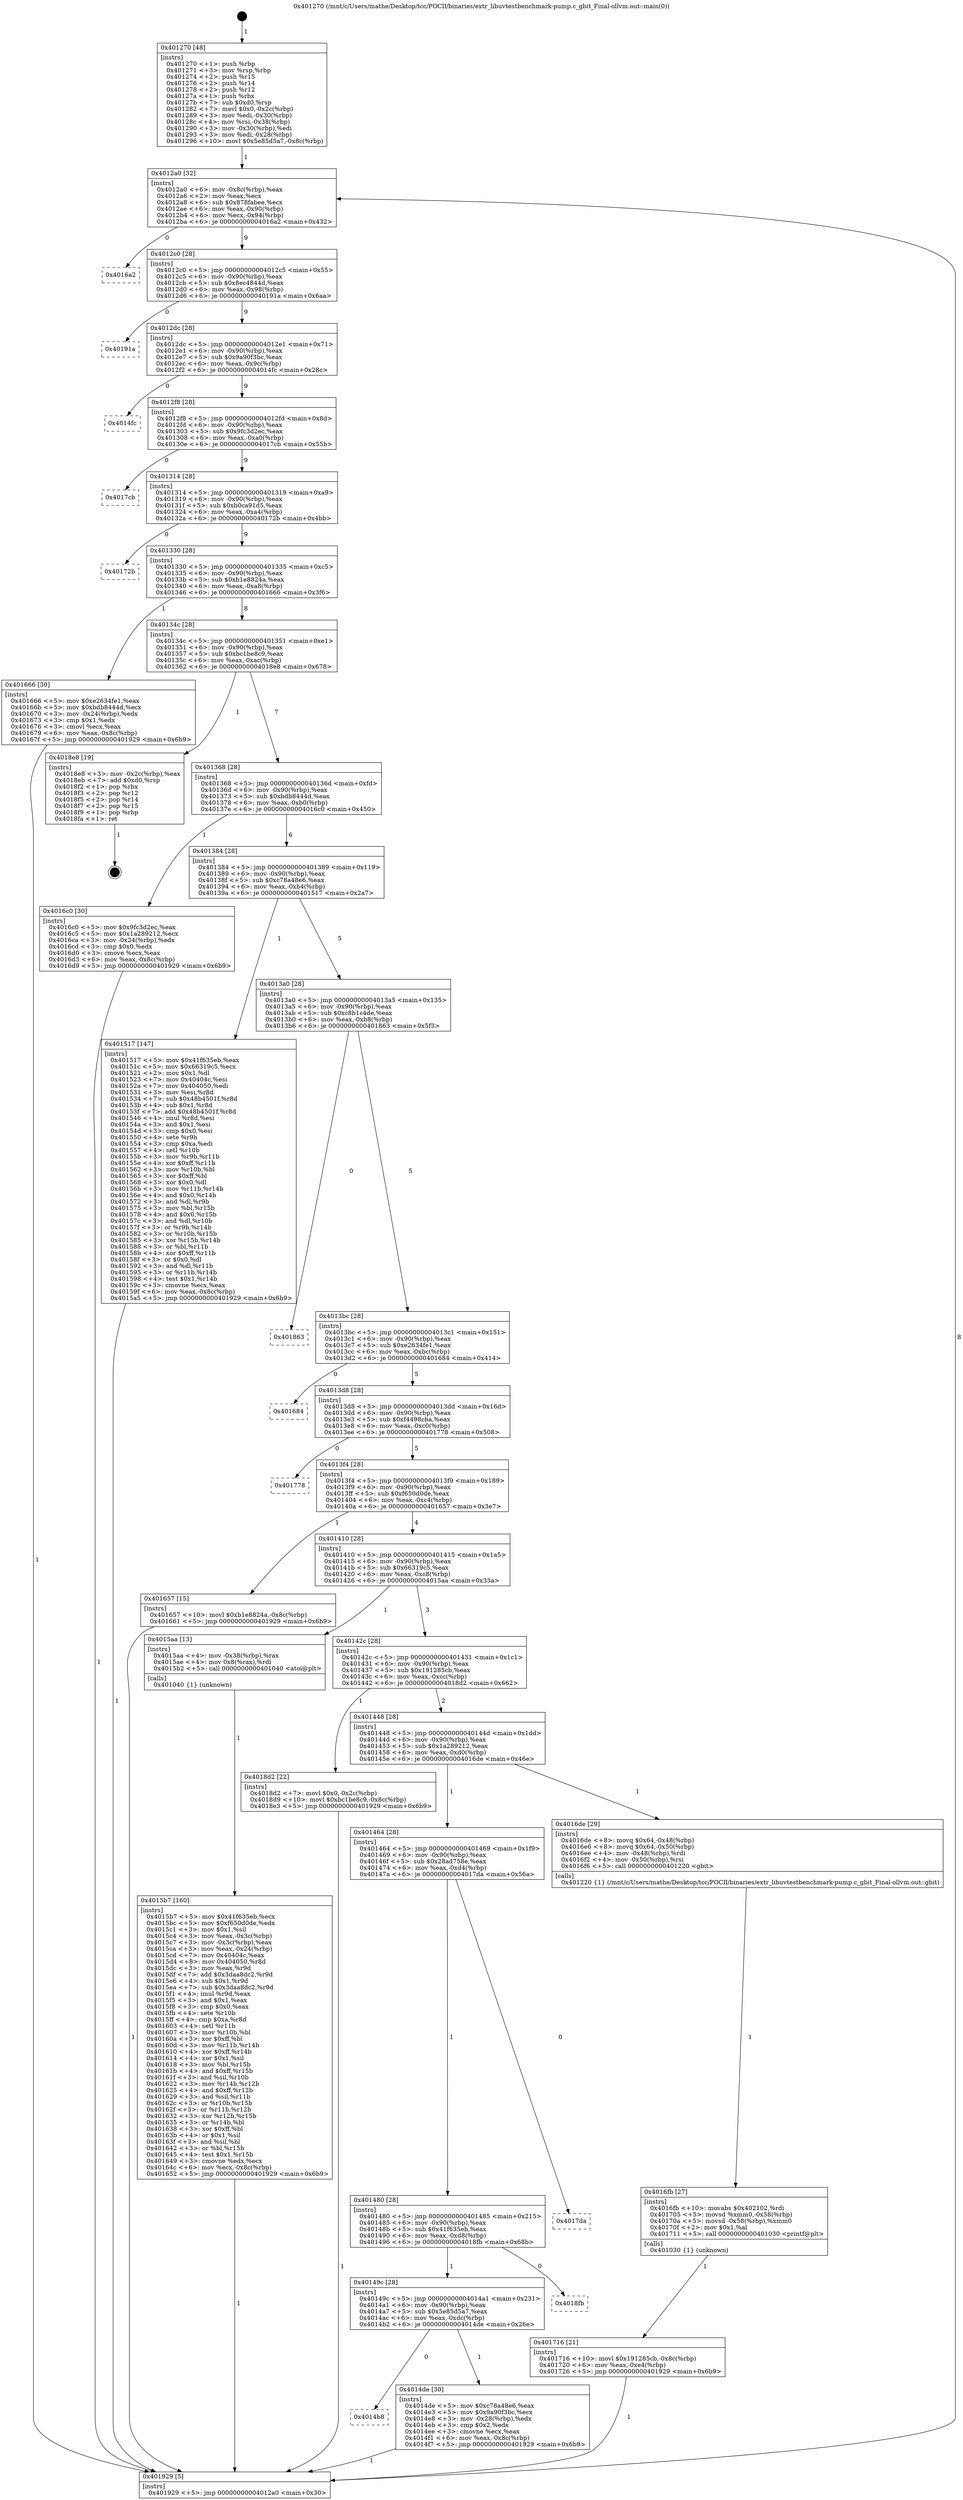 digraph "0x401270" {
  label = "0x401270 (/mnt/c/Users/mathe/Desktop/tcc/POCII/binaries/extr_libuvtestbenchmark-pump.c_gbit_Final-ollvm.out::main(0))"
  labelloc = "t"
  node[shape=record]

  Entry [label="",width=0.3,height=0.3,shape=circle,fillcolor=black,style=filled]
  "0x4012a0" [label="{
     0x4012a0 [32]\l
     | [instrs]\l
     &nbsp;&nbsp;0x4012a0 \<+6\>: mov -0x8c(%rbp),%eax\l
     &nbsp;&nbsp;0x4012a6 \<+2\>: mov %eax,%ecx\l
     &nbsp;&nbsp;0x4012a8 \<+6\>: sub $0x878fabee,%ecx\l
     &nbsp;&nbsp;0x4012ae \<+6\>: mov %eax,-0x90(%rbp)\l
     &nbsp;&nbsp;0x4012b4 \<+6\>: mov %ecx,-0x94(%rbp)\l
     &nbsp;&nbsp;0x4012ba \<+6\>: je 00000000004016a2 \<main+0x432\>\l
  }"]
  "0x4016a2" [label="{
     0x4016a2\l
  }", style=dashed]
  "0x4012c0" [label="{
     0x4012c0 [28]\l
     | [instrs]\l
     &nbsp;&nbsp;0x4012c0 \<+5\>: jmp 00000000004012c5 \<main+0x55\>\l
     &nbsp;&nbsp;0x4012c5 \<+6\>: mov -0x90(%rbp),%eax\l
     &nbsp;&nbsp;0x4012cb \<+5\>: sub $0x8ec4844d,%eax\l
     &nbsp;&nbsp;0x4012d0 \<+6\>: mov %eax,-0x98(%rbp)\l
     &nbsp;&nbsp;0x4012d6 \<+6\>: je 000000000040191a \<main+0x6aa\>\l
  }"]
  Exit [label="",width=0.3,height=0.3,shape=circle,fillcolor=black,style=filled,peripheries=2]
  "0x40191a" [label="{
     0x40191a\l
  }", style=dashed]
  "0x4012dc" [label="{
     0x4012dc [28]\l
     | [instrs]\l
     &nbsp;&nbsp;0x4012dc \<+5\>: jmp 00000000004012e1 \<main+0x71\>\l
     &nbsp;&nbsp;0x4012e1 \<+6\>: mov -0x90(%rbp),%eax\l
     &nbsp;&nbsp;0x4012e7 \<+5\>: sub $0x9a90f3bc,%eax\l
     &nbsp;&nbsp;0x4012ec \<+6\>: mov %eax,-0x9c(%rbp)\l
     &nbsp;&nbsp;0x4012f2 \<+6\>: je 00000000004014fc \<main+0x28c\>\l
  }"]
  "0x401716" [label="{
     0x401716 [21]\l
     | [instrs]\l
     &nbsp;&nbsp;0x401716 \<+10\>: movl $0x191285cb,-0x8c(%rbp)\l
     &nbsp;&nbsp;0x401720 \<+6\>: mov %eax,-0xe4(%rbp)\l
     &nbsp;&nbsp;0x401726 \<+5\>: jmp 0000000000401929 \<main+0x6b9\>\l
  }"]
  "0x4014fc" [label="{
     0x4014fc\l
  }", style=dashed]
  "0x4012f8" [label="{
     0x4012f8 [28]\l
     | [instrs]\l
     &nbsp;&nbsp;0x4012f8 \<+5\>: jmp 00000000004012fd \<main+0x8d\>\l
     &nbsp;&nbsp;0x4012fd \<+6\>: mov -0x90(%rbp),%eax\l
     &nbsp;&nbsp;0x401303 \<+5\>: sub $0x9fc3d2ec,%eax\l
     &nbsp;&nbsp;0x401308 \<+6\>: mov %eax,-0xa0(%rbp)\l
     &nbsp;&nbsp;0x40130e \<+6\>: je 00000000004017cb \<main+0x55b\>\l
  }"]
  "0x4016fb" [label="{
     0x4016fb [27]\l
     | [instrs]\l
     &nbsp;&nbsp;0x4016fb \<+10\>: movabs $0x402102,%rdi\l
     &nbsp;&nbsp;0x401705 \<+5\>: movsd %xmm0,-0x58(%rbp)\l
     &nbsp;&nbsp;0x40170a \<+5\>: movsd -0x58(%rbp),%xmm0\l
     &nbsp;&nbsp;0x40170f \<+2\>: mov $0x1,%al\l
     &nbsp;&nbsp;0x401711 \<+5\>: call 0000000000401030 \<printf@plt\>\l
     | [calls]\l
     &nbsp;&nbsp;0x401030 \{1\} (unknown)\l
  }"]
  "0x4017cb" [label="{
     0x4017cb\l
  }", style=dashed]
  "0x401314" [label="{
     0x401314 [28]\l
     | [instrs]\l
     &nbsp;&nbsp;0x401314 \<+5\>: jmp 0000000000401319 \<main+0xa9\>\l
     &nbsp;&nbsp;0x401319 \<+6\>: mov -0x90(%rbp),%eax\l
     &nbsp;&nbsp;0x40131f \<+5\>: sub $0xb0ca91d5,%eax\l
     &nbsp;&nbsp;0x401324 \<+6\>: mov %eax,-0xa4(%rbp)\l
     &nbsp;&nbsp;0x40132a \<+6\>: je 000000000040172b \<main+0x4bb\>\l
  }"]
  "0x4015b7" [label="{
     0x4015b7 [160]\l
     | [instrs]\l
     &nbsp;&nbsp;0x4015b7 \<+5\>: mov $0x41f635eb,%ecx\l
     &nbsp;&nbsp;0x4015bc \<+5\>: mov $0xf650d0de,%edx\l
     &nbsp;&nbsp;0x4015c1 \<+3\>: mov $0x1,%sil\l
     &nbsp;&nbsp;0x4015c4 \<+3\>: mov %eax,-0x3c(%rbp)\l
     &nbsp;&nbsp;0x4015c7 \<+3\>: mov -0x3c(%rbp),%eax\l
     &nbsp;&nbsp;0x4015ca \<+3\>: mov %eax,-0x24(%rbp)\l
     &nbsp;&nbsp;0x4015cd \<+7\>: mov 0x40404c,%eax\l
     &nbsp;&nbsp;0x4015d4 \<+8\>: mov 0x404050,%r8d\l
     &nbsp;&nbsp;0x4015dc \<+3\>: mov %eax,%r9d\l
     &nbsp;&nbsp;0x4015df \<+7\>: add $0x3daa8dc2,%r9d\l
     &nbsp;&nbsp;0x4015e6 \<+4\>: sub $0x1,%r9d\l
     &nbsp;&nbsp;0x4015ea \<+7\>: sub $0x3daa8dc2,%r9d\l
     &nbsp;&nbsp;0x4015f1 \<+4\>: imul %r9d,%eax\l
     &nbsp;&nbsp;0x4015f5 \<+3\>: and $0x1,%eax\l
     &nbsp;&nbsp;0x4015f8 \<+3\>: cmp $0x0,%eax\l
     &nbsp;&nbsp;0x4015fb \<+4\>: sete %r10b\l
     &nbsp;&nbsp;0x4015ff \<+4\>: cmp $0xa,%r8d\l
     &nbsp;&nbsp;0x401603 \<+4\>: setl %r11b\l
     &nbsp;&nbsp;0x401607 \<+3\>: mov %r10b,%bl\l
     &nbsp;&nbsp;0x40160a \<+3\>: xor $0xff,%bl\l
     &nbsp;&nbsp;0x40160d \<+3\>: mov %r11b,%r14b\l
     &nbsp;&nbsp;0x401610 \<+4\>: xor $0xff,%r14b\l
     &nbsp;&nbsp;0x401614 \<+4\>: xor $0x1,%sil\l
     &nbsp;&nbsp;0x401618 \<+3\>: mov %bl,%r15b\l
     &nbsp;&nbsp;0x40161b \<+4\>: and $0xff,%r15b\l
     &nbsp;&nbsp;0x40161f \<+3\>: and %sil,%r10b\l
     &nbsp;&nbsp;0x401622 \<+3\>: mov %r14b,%r12b\l
     &nbsp;&nbsp;0x401625 \<+4\>: and $0xff,%r12b\l
     &nbsp;&nbsp;0x401629 \<+3\>: and %sil,%r11b\l
     &nbsp;&nbsp;0x40162c \<+3\>: or %r10b,%r15b\l
     &nbsp;&nbsp;0x40162f \<+3\>: or %r11b,%r12b\l
     &nbsp;&nbsp;0x401632 \<+3\>: xor %r12b,%r15b\l
     &nbsp;&nbsp;0x401635 \<+3\>: or %r14b,%bl\l
     &nbsp;&nbsp;0x401638 \<+3\>: xor $0xff,%bl\l
     &nbsp;&nbsp;0x40163b \<+4\>: or $0x1,%sil\l
     &nbsp;&nbsp;0x40163f \<+3\>: and %sil,%bl\l
     &nbsp;&nbsp;0x401642 \<+3\>: or %bl,%r15b\l
     &nbsp;&nbsp;0x401645 \<+4\>: test $0x1,%r15b\l
     &nbsp;&nbsp;0x401649 \<+3\>: cmovne %edx,%ecx\l
     &nbsp;&nbsp;0x40164c \<+6\>: mov %ecx,-0x8c(%rbp)\l
     &nbsp;&nbsp;0x401652 \<+5\>: jmp 0000000000401929 \<main+0x6b9\>\l
  }"]
  "0x40172b" [label="{
     0x40172b\l
  }", style=dashed]
  "0x401330" [label="{
     0x401330 [28]\l
     | [instrs]\l
     &nbsp;&nbsp;0x401330 \<+5\>: jmp 0000000000401335 \<main+0xc5\>\l
     &nbsp;&nbsp;0x401335 \<+6\>: mov -0x90(%rbp),%eax\l
     &nbsp;&nbsp;0x40133b \<+5\>: sub $0xb1e8824a,%eax\l
     &nbsp;&nbsp;0x401340 \<+6\>: mov %eax,-0xa8(%rbp)\l
     &nbsp;&nbsp;0x401346 \<+6\>: je 0000000000401666 \<main+0x3f6\>\l
  }"]
  "0x401270" [label="{
     0x401270 [48]\l
     | [instrs]\l
     &nbsp;&nbsp;0x401270 \<+1\>: push %rbp\l
     &nbsp;&nbsp;0x401271 \<+3\>: mov %rsp,%rbp\l
     &nbsp;&nbsp;0x401274 \<+2\>: push %r15\l
     &nbsp;&nbsp;0x401276 \<+2\>: push %r14\l
     &nbsp;&nbsp;0x401278 \<+2\>: push %r12\l
     &nbsp;&nbsp;0x40127a \<+1\>: push %rbx\l
     &nbsp;&nbsp;0x40127b \<+7\>: sub $0xd0,%rsp\l
     &nbsp;&nbsp;0x401282 \<+7\>: movl $0x0,-0x2c(%rbp)\l
     &nbsp;&nbsp;0x401289 \<+3\>: mov %edi,-0x30(%rbp)\l
     &nbsp;&nbsp;0x40128c \<+4\>: mov %rsi,-0x38(%rbp)\l
     &nbsp;&nbsp;0x401290 \<+3\>: mov -0x30(%rbp),%edi\l
     &nbsp;&nbsp;0x401293 \<+3\>: mov %edi,-0x28(%rbp)\l
     &nbsp;&nbsp;0x401296 \<+10\>: movl $0x5e85d5a7,-0x8c(%rbp)\l
  }"]
  "0x401666" [label="{
     0x401666 [30]\l
     | [instrs]\l
     &nbsp;&nbsp;0x401666 \<+5\>: mov $0xe2634fe1,%eax\l
     &nbsp;&nbsp;0x40166b \<+5\>: mov $0xbdb8444d,%ecx\l
     &nbsp;&nbsp;0x401670 \<+3\>: mov -0x24(%rbp),%edx\l
     &nbsp;&nbsp;0x401673 \<+3\>: cmp $0x1,%edx\l
     &nbsp;&nbsp;0x401676 \<+3\>: cmovl %ecx,%eax\l
     &nbsp;&nbsp;0x401679 \<+6\>: mov %eax,-0x8c(%rbp)\l
     &nbsp;&nbsp;0x40167f \<+5\>: jmp 0000000000401929 \<main+0x6b9\>\l
  }"]
  "0x40134c" [label="{
     0x40134c [28]\l
     | [instrs]\l
     &nbsp;&nbsp;0x40134c \<+5\>: jmp 0000000000401351 \<main+0xe1\>\l
     &nbsp;&nbsp;0x401351 \<+6\>: mov -0x90(%rbp),%eax\l
     &nbsp;&nbsp;0x401357 \<+5\>: sub $0xbc1be8c9,%eax\l
     &nbsp;&nbsp;0x40135c \<+6\>: mov %eax,-0xac(%rbp)\l
     &nbsp;&nbsp;0x401362 \<+6\>: je 00000000004018e8 \<main+0x678\>\l
  }"]
  "0x401929" [label="{
     0x401929 [5]\l
     | [instrs]\l
     &nbsp;&nbsp;0x401929 \<+5\>: jmp 00000000004012a0 \<main+0x30\>\l
  }"]
  "0x4018e8" [label="{
     0x4018e8 [19]\l
     | [instrs]\l
     &nbsp;&nbsp;0x4018e8 \<+3\>: mov -0x2c(%rbp),%eax\l
     &nbsp;&nbsp;0x4018eb \<+7\>: add $0xd0,%rsp\l
     &nbsp;&nbsp;0x4018f2 \<+1\>: pop %rbx\l
     &nbsp;&nbsp;0x4018f3 \<+2\>: pop %r12\l
     &nbsp;&nbsp;0x4018f5 \<+2\>: pop %r14\l
     &nbsp;&nbsp;0x4018f7 \<+2\>: pop %r15\l
     &nbsp;&nbsp;0x4018f9 \<+1\>: pop %rbp\l
     &nbsp;&nbsp;0x4018fa \<+1\>: ret\l
  }"]
  "0x401368" [label="{
     0x401368 [28]\l
     | [instrs]\l
     &nbsp;&nbsp;0x401368 \<+5\>: jmp 000000000040136d \<main+0xfd\>\l
     &nbsp;&nbsp;0x40136d \<+6\>: mov -0x90(%rbp),%eax\l
     &nbsp;&nbsp;0x401373 \<+5\>: sub $0xbdb8444d,%eax\l
     &nbsp;&nbsp;0x401378 \<+6\>: mov %eax,-0xb0(%rbp)\l
     &nbsp;&nbsp;0x40137e \<+6\>: je 00000000004016c0 \<main+0x450\>\l
  }"]
  "0x4014b8" [label="{
     0x4014b8\l
  }", style=dashed]
  "0x4016c0" [label="{
     0x4016c0 [30]\l
     | [instrs]\l
     &nbsp;&nbsp;0x4016c0 \<+5\>: mov $0x9fc3d2ec,%eax\l
     &nbsp;&nbsp;0x4016c5 \<+5\>: mov $0x1a289212,%ecx\l
     &nbsp;&nbsp;0x4016ca \<+3\>: mov -0x24(%rbp),%edx\l
     &nbsp;&nbsp;0x4016cd \<+3\>: cmp $0x0,%edx\l
     &nbsp;&nbsp;0x4016d0 \<+3\>: cmove %ecx,%eax\l
     &nbsp;&nbsp;0x4016d3 \<+6\>: mov %eax,-0x8c(%rbp)\l
     &nbsp;&nbsp;0x4016d9 \<+5\>: jmp 0000000000401929 \<main+0x6b9\>\l
  }"]
  "0x401384" [label="{
     0x401384 [28]\l
     | [instrs]\l
     &nbsp;&nbsp;0x401384 \<+5\>: jmp 0000000000401389 \<main+0x119\>\l
     &nbsp;&nbsp;0x401389 \<+6\>: mov -0x90(%rbp),%eax\l
     &nbsp;&nbsp;0x40138f \<+5\>: sub $0xc78a48e6,%eax\l
     &nbsp;&nbsp;0x401394 \<+6\>: mov %eax,-0xb4(%rbp)\l
     &nbsp;&nbsp;0x40139a \<+6\>: je 0000000000401517 \<main+0x2a7\>\l
  }"]
  "0x4014de" [label="{
     0x4014de [30]\l
     | [instrs]\l
     &nbsp;&nbsp;0x4014de \<+5\>: mov $0xc78a48e6,%eax\l
     &nbsp;&nbsp;0x4014e3 \<+5\>: mov $0x9a90f3bc,%ecx\l
     &nbsp;&nbsp;0x4014e8 \<+3\>: mov -0x28(%rbp),%edx\l
     &nbsp;&nbsp;0x4014eb \<+3\>: cmp $0x2,%edx\l
     &nbsp;&nbsp;0x4014ee \<+3\>: cmovne %ecx,%eax\l
     &nbsp;&nbsp;0x4014f1 \<+6\>: mov %eax,-0x8c(%rbp)\l
     &nbsp;&nbsp;0x4014f7 \<+5\>: jmp 0000000000401929 \<main+0x6b9\>\l
  }"]
  "0x401517" [label="{
     0x401517 [147]\l
     | [instrs]\l
     &nbsp;&nbsp;0x401517 \<+5\>: mov $0x41f635eb,%eax\l
     &nbsp;&nbsp;0x40151c \<+5\>: mov $0x66319c5,%ecx\l
     &nbsp;&nbsp;0x401521 \<+2\>: mov $0x1,%dl\l
     &nbsp;&nbsp;0x401523 \<+7\>: mov 0x40404c,%esi\l
     &nbsp;&nbsp;0x40152a \<+7\>: mov 0x404050,%edi\l
     &nbsp;&nbsp;0x401531 \<+3\>: mov %esi,%r8d\l
     &nbsp;&nbsp;0x401534 \<+7\>: sub $0x48b4501f,%r8d\l
     &nbsp;&nbsp;0x40153b \<+4\>: sub $0x1,%r8d\l
     &nbsp;&nbsp;0x40153f \<+7\>: add $0x48b4501f,%r8d\l
     &nbsp;&nbsp;0x401546 \<+4\>: imul %r8d,%esi\l
     &nbsp;&nbsp;0x40154a \<+3\>: and $0x1,%esi\l
     &nbsp;&nbsp;0x40154d \<+3\>: cmp $0x0,%esi\l
     &nbsp;&nbsp;0x401550 \<+4\>: sete %r9b\l
     &nbsp;&nbsp;0x401554 \<+3\>: cmp $0xa,%edi\l
     &nbsp;&nbsp;0x401557 \<+4\>: setl %r10b\l
     &nbsp;&nbsp;0x40155b \<+3\>: mov %r9b,%r11b\l
     &nbsp;&nbsp;0x40155e \<+4\>: xor $0xff,%r11b\l
     &nbsp;&nbsp;0x401562 \<+3\>: mov %r10b,%bl\l
     &nbsp;&nbsp;0x401565 \<+3\>: xor $0xff,%bl\l
     &nbsp;&nbsp;0x401568 \<+3\>: xor $0x0,%dl\l
     &nbsp;&nbsp;0x40156b \<+3\>: mov %r11b,%r14b\l
     &nbsp;&nbsp;0x40156e \<+4\>: and $0x0,%r14b\l
     &nbsp;&nbsp;0x401572 \<+3\>: and %dl,%r9b\l
     &nbsp;&nbsp;0x401575 \<+3\>: mov %bl,%r15b\l
     &nbsp;&nbsp;0x401578 \<+4\>: and $0x0,%r15b\l
     &nbsp;&nbsp;0x40157c \<+3\>: and %dl,%r10b\l
     &nbsp;&nbsp;0x40157f \<+3\>: or %r9b,%r14b\l
     &nbsp;&nbsp;0x401582 \<+3\>: or %r10b,%r15b\l
     &nbsp;&nbsp;0x401585 \<+3\>: xor %r15b,%r14b\l
     &nbsp;&nbsp;0x401588 \<+3\>: or %bl,%r11b\l
     &nbsp;&nbsp;0x40158b \<+4\>: xor $0xff,%r11b\l
     &nbsp;&nbsp;0x40158f \<+3\>: or $0x0,%dl\l
     &nbsp;&nbsp;0x401592 \<+3\>: and %dl,%r11b\l
     &nbsp;&nbsp;0x401595 \<+3\>: or %r11b,%r14b\l
     &nbsp;&nbsp;0x401598 \<+4\>: test $0x1,%r14b\l
     &nbsp;&nbsp;0x40159c \<+3\>: cmovne %ecx,%eax\l
     &nbsp;&nbsp;0x40159f \<+6\>: mov %eax,-0x8c(%rbp)\l
     &nbsp;&nbsp;0x4015a5 \<+5\>: jmp 0000000000401929 \<main+0x6b9\>\l
  }"]
  "0x4013a0" [label="{
     0x4013a0 [28]\l
     | [instrs]\l
     &nbsp;&nbsp;0x4013a0 \<+5\>: jmp 00000000004013a5 \<main+0x135\>\l
     &nbsp;&nbsp;0x4013a5 \<+6\>: mov -0x90(%rbp),%eax\l
     &nbsp;&nbsp;0x4013ab \<+5\>: sub $0xc8b1c4de,%eax\l
     &nbsp;&nbsp;0x4013b0 \<+6\>: mov %eax,-0xb8(%rbp)\l
     &nbsp;&nbsp;0x4013b6 \<+6\>: je 0000000000401863 \<main+0x5f3\>\l
  }"]
  "0x40149c" [label="{
     0x40149c [28]\l
     | [instrs]\l
     &nbsp;&nbsp;0x40149c \<+5\>: jmp 00000000004014a1 \<main+0x231\>\l
     &nbsp;&nbsp;0x4014a1 \<+6\>: mov -0x90(%rbp),%eax\l
     &nbsp;&nbsp;0x4014a7 \<+5\>: sub $0x5e85d5a7,%eax\l
     &nbsp;&nbsp;0x4014ac \<+6\>: mov %eax,-0xdc(%rbp)\l
     &nbsp;&nbsp;0x4014b2 \<+6\>: je 00000000004014de \<main+0x26e\>\l
  }"]
  "0x401863" [label="{
     0x401863\l
  }", style=dashed]
  "0x4013bc" [label="{
     0x4013bc [28]\l
     | [instrs]\l
     &nbsp;&nbsp;0x4013bc \<+5\>: jmp 00000000004013c1 \<main+0x151\>\l
     &nbsp;&nbsp;0x4013c1 \<+6\>: mov -0x90(%rbp),%eax\l
     &nbsp;&nbsp;0x4013c7 \<+5\>: sub $0xe2634fe1,%eax\l
     &nbsp;&nbsp;0x4013cc \<+6\>: mov %eax,-0xbc(%rbp)\l
     &nbsp;&nbsp;0x4013d2 \<+6\>: je 0000000000401684 \<main+0x414\>\l
  }"]
  "0x4018fb" [label="{
     0x4018fb\l
  }", style=dashed]
  "0x401684" [label="{
     0x401684\l
  }", style=dashed]
  "0x4013d8" [label="{
     0x4013d8 [28]\l
     | [instrs]\l
     &nbsp;&nbsp;0x4013d8 \<+5\>: jmp 00000000004013dd \<main+0x16d\>\l
     &nbsp;&nbsp;0x4013dd \<+6\>: mov -0x90(%rbp),%eax\l
     &nbsp;&nbsp;0x4013e3 \<+5\>: sub $0xf4498cba,%eax\l
     &nbsp;&nbsp;0x4013e8 \<+6\>: mov %eax,-0xc0(%rbp)\l
     &nbsp;&nbsp;0x4013ee \<+6\>: je 0000000000401778 \<main+0x508\>\l
  }"]
  "0x401480" [label="{
     0x401480 [28]\l
     | [instrs]\l
     &nbsp;&nbsp;0x401480 \<+5\>: jmp 0000000000401485 \<main+0x215\>\l
     &nbsp;&nbsp;0x401485 \<+6\>: mov -0x90(%rbp),%eax\l
     &nbsp;&nbsp;0x40148b \<+5\>: sub $0x41f635eb,%eax\l
     &nbsp;&nbsp;0x401490 \<+6\>: mov %eax,-0xd8(%rbp)\l
     &nbsp;&nbsp;0x401496 \<+6\>: je 00000000004018fb \<main+0x68b\>\l
  }"]
  "0x401778" [label="{
     0x401778\l
  }", style=dashed]
  "0x4013f4" [label="{
     0x4013f4 [28]\l
     | [instrs]\l
     &nbsp;&nbsp;0x4013f4 \<+5\>: jmp 00000000004013f9 \<main+0x189\>\l
     &nbsp;&nbsp;0x4013f9 \<+6\>: mov -0x90(%rbp),%eax\l
     &nbsp;&nbsp;0x4013ff \<+5\>: sub $0xf650d0de,%eax\l
     &nbsp;&nbsp;0x401404 \<+6\>: mov %eax,-0xc4(%rbp)\l
     &nbsp;&nbsp;0x40140a \<+6\>: je 0000000000401657 \<main+0x3e7\>\l
  }"]
  "0x4017da" [label="{
     0x4017da\l
  }", style=dashed]
  "0x401657" [label="{
     0x401657 [15]\l
     | [instrs]\l
     &nbsp;&nbsp;0x401657 \<+10\>: movl $0xb1e8824a,-0x8c(%rbp)\l
     &nbsp;&nbsp;0x401661 \<+5\>: jmp 0000000000401929 \<main+0x6b9\>\l
  }"]
  "0x401410" [label="{
     0x401410 [28]\l
     | [instrs]\l
     &nbsp;&nbsp;0x401410 \<+5\>: jmp 0000000000401415 \<main+0x1a5\>\l
     &nbsp;&nbsp;0x401415 \<+6\>: mov -0x90(%rbp),%eax\l
     &nbsp;&nbsp;0x40141b \<+5\>: sub $0x66319c5,%eax\l
     &nbsp;&nbsp;0x401420 \<+6\>: mov %eax,-0xc8(%rbp)\l
     &nbsp;&nbsp;0x401426 \<+6\>: je 00000000004015aa \<main+0x33a\>\l
  }"]
  "0x401464" [label="{
     0x401464 [28]\l
     | [instrs]\l
     &nbsp;&nbsp;0x401464 \<+5\>: jmp 0000000000401469 \<main+0x1f9\>\l
     &nbsp;&nbsp;0x401469 \<+6\>: mov -0x90(%rbp),%eax\l
     &nbsp;&nbsp;0x40146f \<+5\>: sub $0x28ad758e,%eax\l
     &nbsp;&nbsp;0x401474 \<+6\>: mov %eax,-0xd4(%rbp)\l
     &nbsp;&nbsp;0x40147a \<+6\>: je 00000000004017da \<main+0x56a\>\l
  }"]
  "0x4015aa" [label="{
     0x4015aa [13]\l
     | [instrs]\l
     &nbsp;&nbsp;0x4015aa \<+4\>: mov -0x38(%rbp),%rax\l
     &nbsp;&nbsp;0x4015ae \<+4\>: mov 0x8(%rax),%rdi\l
     &nbsp;&nbsp;0x4015b2 \<+5\>: call 0000000000401040 \<atoi@plt\>\l
     | [calls]\l
     &nbsp;&nbsp;0x401040 \{1\} (unknown)\l
  }"]
  "0x40142c" [label="{
     0x40142c [28]\l
     | [instrs]\l
     &nbsp;&nbsp;0x40142c \<+5\>: jmp 0000000000401431 \<main+0x1c1\>\l
     &nbsp;&nbsp;0x401431 \<+6\>: mov -0x90(%rbp),%eax\l
     &nbsp;&nbsp;0x401437 \<+5\>: sub $0x191285cb,%eax\l
     &nbsp;&nbsp;0x40143c \<+6\>: mov %eax,-0xcc(%rbp)\l
     &nbsp;&nbsp;0x401442 \<+6\>: je 00000000004018d2 \<main+0x662\>\l
  }"]
  "0x4016de" [label="{
     0x4016de [29]\l
     | [instrs]\l
     &nbsp;&nbsp;0x4016de \<+8\>: movq $0x64,-0x48(%rbp)\l
     &nbsp;&nbsp;0x4016e6 \<+8\>: movq $0x64,-0x50(%rbp)\l
     &nbsp;&nbsp;0x4016ee \<+4\>: mov -0x48(%rbp),%rdi\l
     &nbsp;&nbsp;0x4016f2 \<+4\>: mov -0x50(%rbp),%rsi\l
     &nbsp;&nbsp;0x4016f6 \<+5\>: call 0000000000401220 \<gbit\>\l
     | [calls]\l
     &nbsp;&nbsp;0x401220 \{1\} (/mnt/c/Users/mathe/Desktop/tcc/POCII/binaries/extr_libuvtestbenchmark-pump.c_gbit_Final-ollvm.out::gbit)\l
  }"]
  "0x4018d2" [label="{
     0x4018d2 [22]\l
     | [instrs]\l
     &nbsp;&nbsp;0x4018d2 \<+7\>: movl $0x0,-0x2c(%rbp)\l
     &nbsp;&nbsp;0x4018d9 \<+10\>: movl $0xbc1be8c9,-0x8c(%rbp)\l
     &nbsp;&nbsp;0x4018e3 \<+5\>: jmp 0000000000401929 \<main+0x6b9\>\l
  }"]
  "0x401448" [label="{
     0x401448 [28]\l
     | [instrs]\l
     &nbsp;&nbsp;0x401448 \<+5\>: jmp 000000000040144d \<main+0x1dd\>\l
     &nbsp;&nbsp;0x40144d \<+6\>: mov -0x90(%rbp),%eax\l
     &nbsp;&nbsp;0x401453 \<+5\>: sub $0x1a289212,%eax\l
     &nbsp;&nbsp;0x401458 \<+6\>: mov %eax,-0xd0(%rbp)\l
     &nbsp;&nbsp;0x40145e \<+6\>: je 00000000004016de \<main+0x46e\>\l
  }"]
  Entry -> "0x401270" [label=" 1"]
  "0x4012a0" -> "0x4016a2" [label=" 0"]
  "0x4012a0" -> "0x4012c0" [label=" 9"]
  "0x4018e8" -> Exit [label=" 1"]
  "0x4012c0" -> "0x40191a" [label=" 0"]
  "0x4012c0" -> "0x4012dc" [label=" 9"]
  "0x4018d2" -> "0x401929" [label=" 1"]
  "0x4012dc" -> "0x4014fc" [label=" 0"]
  "0x4012dc" -> "0x4012f8" [label=" 9"]
  "0x401716" -> "0x401929" [label=" 1"]
  "0x4012f8" -> "0x4017cb" [label=" 0"]
  "0x4012f8" -> "0x401314" [label=" 9"]
  "0x4016fb" -> "0x401716" [label=" 1"]
  "0x401314" -> "0x40172b" [label=" 0"]
  "0x401314" -> "0x401330" [label=" 9"]
  "0x4016de" -> "0x4016fb" [label=" 1"]
  "0x401330" -> "0x401666" [label=" 1"]
  "0x401330" -> "0x40134c" [label=" 8"]
  "0x4016c0" -> "0x401929" [label=" 1"]
  "0x40134c" -> "0x4018e8" [label=" 1"]
  "0x40134c" -> "0x401368" [label=" 7"]
  "0x401666" -> "0x401929" [label=" 1"]
  "0x401368" -> "0x4016c0" [label=" 1"]
  "0x401368" -> "0x401384" [label=" 6"]
  "0x401657" -> "0x401929" [label=" 1"]
  "0x401384" -> "0x401517" [label=" 1"]
  "0x401384" -> "0x4013a0" [label=" 5"]
  "0x4015b7" -> "0x401929" [label=" 1"]
  "0x4013a0" -> "0x401863" [label=" 0"]
  "0x4013a0" -> "0x4013bc" [label=" 5"]
  "0x401517" -> "0x401929" [label=" 1"]
  "0x4013bc" -> "0x401684" [label=" 0"]
  "0x4013bc" -> "0x4013d8" [label=" 5"]
  "0x401929" -> "0x4012a0" [label=" 8"]
  "0x4013d8" -> "0x401778" [label=" 0"]
  "0x4013d8" -> "0x4013f4" [label=" 5"]
  "0x4014de" -> "0x401929" [label=" 1"]
  "0x4013f4" -> "0x401657" [label=" 1"]
  "0x4013f4" -> "0x401410" [label=" 4"]
  "0x40149c" -> "0x4014b8" [label=" 0"]
  "0x401410" -> "0x4015aa" [label=" 1"]
  "0x401410" -> "0x40142c" [label=" 3"]
  "0x4015aa" -> "0x4015b7" [label=" 1"]
  "0x40142c" -> "0x4018d2" [label=" 1"]
  "0x40142c" -> "0x401448" [label=" 2"]
  "0x401480" -> "0x40149c" [label=" 1"]
  "0x401448" -> "0x4016de" [label=" 1"]
  "0x401448" -> "0x401464" [label=" 1"]
  "0x40149c" -> "0x4014de" [label=" 1"]
  "0x401464" -> "0x4017da" [label=" 0"]
  "0x401464" -> "0x401480" [label=" 1"]
  "0x401270" -> "0x4012a0" [label=" 1"]
  "0x401480" -> "0x4018fb" [label=" 0"]
}
